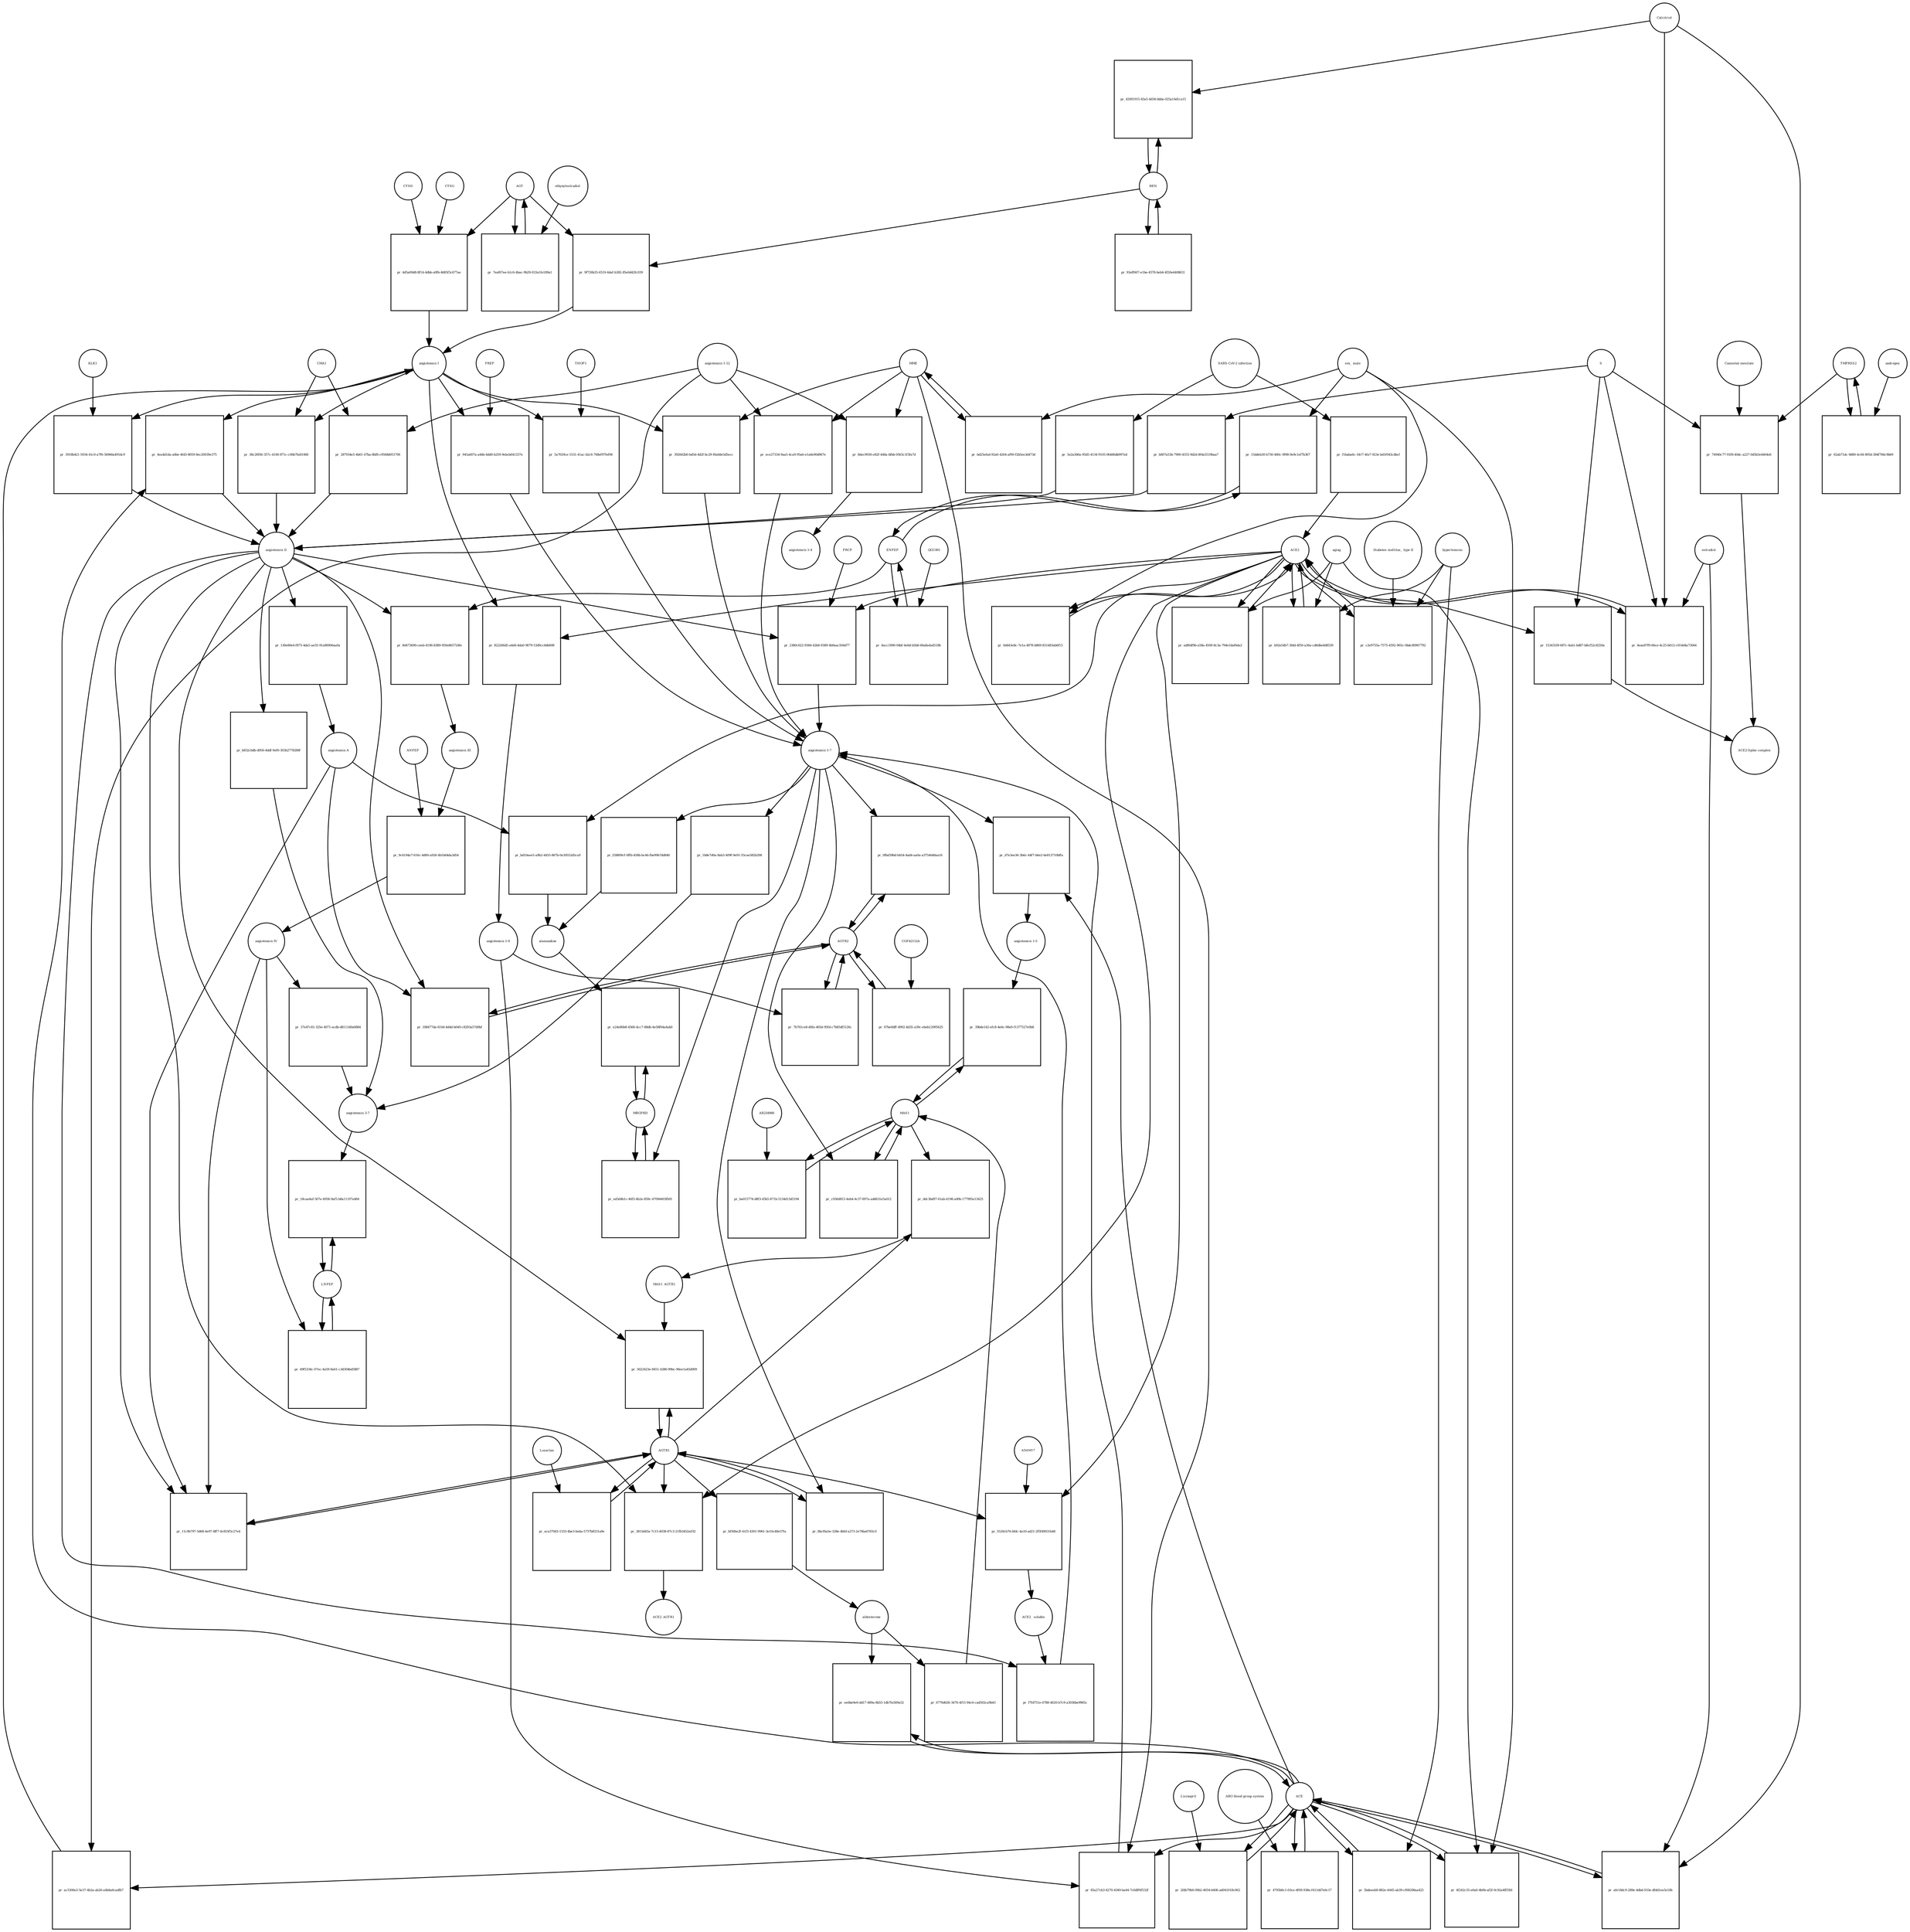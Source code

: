 strict digraph  {
"angiotensin I" [annotation="urn_miriam_obo.chebi_CHEBI%3A2718", bipartite=0, cls="simple chemical", fontsize=4, label="angiotensin I", shape=circle];
"pr_4ea4d1da-a6be-4fd3-8059-8ec20039e375" [annotation="", bipartite=1, cls=process, fontsize=4, label="pr_4ea4d1da-a6be-4fd3-8059-8ec20039e375", shape=square];
"angiotensin II" [annotation="urn_miriam_obo.chebi_CHEBI%3A48432", bipartite=0, cls="simple chemical", fontsize=4, label="angiotensin II", shape=circle];
ACE [annotation="urn_miriam_hgnc_HGNC%3A2707", bipartite=0, cls=macromolecule, fontsize=4, label=ACE, shape=circle];
"pr_822266d5-a4d4-4da0-9079-53d9cc6db608" [annotation="", bipartite=1, cls=process, fontsize=4, label="pr_822266d5-a4d4-4da0-9079-53d9cc6db608", shape=square];
"angiotensin 1-9" [annotation="urn_miriam_obo.chebi_CHEBI%3A80128", bipartite=0, cls="simple chemical", fontsize=4, label="angiotensin 1-9", shape=circle];
ACE2 [annotation="urn_miriam_hgnc_HGNC%3A13557", bipartite=0, cls=macromolecule, fontsize=4, label=ACE2, shape=circle];
"pr_85a27cb3-4270-4349-ba44-7c6dff6f532f" [annotation="", bipartite=1, cls=process, fontsize=4, label="pr_85a27cb3-4270-4349-ba44-7c6dff6f532f", shape=square];
"angiotensin 1-7" [annotation="urn_miriam_obo.chebi_CHEBI%3A55438", bipartite=0, cls="simple chemical", fontsize=4, label="angiotensin 1-7", shape=circle];
MME [annotation="", bipartite=0, cls=macromolecule, fontsize=4, label=MME, shape=circle];
"pr_2380c622-9366-42b8-9389-4b9aac504d77" [annotation="", bipartite=1, cls=process, fontsize=4, label="pr_2380c622-9366-42b8-9389-4b9aac504d77", shape=square];
PRCP [annotation="urn_miriam_hgnc_HGNC%3A9344", bipartite=0, cls=macromolecule, fontsize=4, label=PRCP, shape=circle];
"pr_d7e3ee36-3b6c-44f7-b6e2-6e813710bffa" [annotation="", bipartite=1, cls=process, fontsize=4, label="pr_d7e3ee36-3b6c-44f7-b6e2-6e813710bffa", shape=square];
"angiotensin 1-5" [annotation="urn_miriam_obo.chebi_CHEBI%3A80129", bipartite=0, cls="simple chemical", fontsize=4, label="angiotensin 1-5", shape=circle];
REN [annotation="urn_miriam_hgnc_HGNC%3A9958", bipartite=0, cls=macromolecule, fontsize=4, label=REN, shape=circle];
"pr_42091915-83a5-4d34-bbbe-025a14d1ca15" [annotation="", bipartite=1, cls="omitted process", fontsize=4, label="pr_42091915-83a5-4d34-bbbe-025a14d1ca15", shape=square];
Calcitriol [annotation="urn_miriam_obo.chebi_CHEBI%3A17823", bipartite=0, cls="simple chemical", fontsize=4, label=Calcitriol, shape=circle];
AGT [annotation="urn_miriam_hgnc_HGNC%3A333", bipartite=0, cls=macromolecule, fontsize=4, label=AGT, shape=circle];
"pr_9f726b35-6519-44af-b382-85e0d42fc039" [annotation="", bipartite=1, cls=process, fontsize=4, label="pr_9f726b35-6519-44af-b382-85e0d42fc039", shape=square];
"pr_392662b0-bd5d-4d2f-bc29-f6a0de5d5ecc" [annotation="", bipartite=1, cls=process, fontsize=4, label="pr_392662b0-bd5d-4d2f-bc29-f6a0de5d5ecc", shape=square];
MAS1 [annotation="urn_miriam_hgnc_HGNC%3A6899", bipartite=0, cls=macromolecule, fontsize=4, label=MAS1, shape=circle];
"pr_39bde142-efc8-4e6c-98e0-f1377527e0b8" [annotation="", bipartite=1, cls=process, fontsize=4, label="pr_39bde142-efc8-4e6c-98e0-f1377527e0b8", shape=square];
"pr_f28809cf-0ffb-458b-bc46-fbe99b7dd840" [annotation="", bipartite=1, cls=process, fontsize=4, label="pr_f28809cf-0ffb-458b-bc46-fbe99b7dd840", shape=square];
alamandine [annotation="urn_miriam_pubchem.compound_44192273", bipartite=0, cls="simple chemical", fontsize=4, label=alamandine, shape=circle];
"pr_130e80e4-f873-4da5-ae55-91a86906aa0a" [annotation="", bipartite=1, cls=process, fontsize=4, label="pr_130e80e4-f873-4da5-ae55-91a86906aa0a", shape=square];
"angiotensin A" [annotation="urn_miriam_kegg.compound_C20970|urn_miriam_pubchem.compound_91691124", bipartite=0, cls="simple chemical", fontsize=4, label="angiotensin A", shape=circle];
"pr_bd10aee5-a9b2-4455-867b-0e30552d5ca9" [annotation="", bipartite=1, cls=process, fontsize=4, label="pr_bd10aee5-a9b2-4455-867b-0e30552d5ca9", shape=square];
"pr_8d473690-ceeb-4196-8389-950e865724fe" [annotation="", bipartite=1, cls=process, fontsize=4, label="pr_8d473690-ceeb-4196-8389-950e865724fe", shape=square];
"angiotensin III" [annotation="urn_miriam_obo.chebi_CHEBI%3A89666", bipartite=0, cls="simple chemical", fontsize=4, label="angiotensin III", shape=circle];
ENPEP [annotation="urn_miriam_hgnc_HGNC%3A3355", bipartite=0, cls=macromolecule, fontsize=4, label=ENPEP, shape=circle];
"pr_9c4194a7-616c-4d00-a926-4b1b64da3d54" [annotation="", bipartite=1, cls=process, fontsize=4, label="pr_9c4194a7-616c-4d00-a926-4b1b64da3d54", shape=square];
"angiotensin IV" [annotation="urn_miriam_obo.chebi_CHEBI%3A80127", bipartite=0, cls="simple chemical", fontsize=4, label="angiotensin IV", shape=circle];
"ANPEP " [annotation="urn_miriam_hgnc_HGNC%3A500", bipartite=0, cls=macromolecule, fontsize=4, label="ANPEP ", shape=circle];
AGTR2 [annotation="urn_miriam_hgnc_HGNC%3A338", bipartite=0, cls=macromolecule, fontsize=4, label=AGTR2, shape=circle];
"pr_67be0dff-4992-4d35-a39c-ebeb12095625" [annotation="", bipartite=1, cls=process, fontsize=4, label="pr_67be0dff-4992-4d35-a39c-ebeb12095625", shape=square];
CGP42112A [annotation="urn_miriam_obo.chebi_CHEBI%3A147302", bipartite=0, cls="simple chemical", fontsize=4, label=CGP42112A, shape=circle];
"pr_93eff607-e1be-4578-beb4-4f20e4408631" [annotation="", bipartite=1, cls=process, fontsize=4, label="pr_93eff607-e1be-4578-beb4-4f20e4408631", shape=square];
"pr_5520cb76-bfdc-4a10-ad21-2f5f49031b48" [annotation="", bipartite=1, cls=process, fontsize=4, label="pr_5520cb76-bfdc-4a10-ad21-2f5f49031b48", shape=square];
"ACE2_ soluble" [annotation="urn_miriam_hgnc.symbol_ACE2", bipartite=0, cls=macromolecule, fontsize=4, label="ACE2_ soluble", shape=circle];
ADAM17 [annotation="urn_miriam_hgnc_HGNC%3A195", bipartite=0, cls=macromolecule, fontsize=4, label=ADAM17, shape=circle];
AGTR1 [annotation="urn_miriam_hgnc_HGNC%3A336", bipartite=0, cls=macromolecule, fontsize=4, label=AGTR1, shape=circle];
"pr_188477da-610d-4d4d-b049-c8293a57d0bf" [annotation="", bipartite=1, cls=process, fontsize=4, label="pr_188477da-610d-4d4d-b049-c8293a57d0bf", shape=square];
MRGPRD [annotation="urn_miriam_hgnc_HGNC%3A29626", bipartite=0, cls=macromolecule, fontsize=4, label=MRGPRD, shape=circle];
"pr_e24e86b8-4566-4cc7-88db-4e58f64a4ab0" [annotation="", bipartite=1, cls=process, fontsize=4, label="pr_e24e86b8-4566-4cc7-88db-4e58f64a4ab0", shape=square];
"pr_f7fd751e-6788-4620-b7c9-a3036be9965c" [annotation="", bipartite=1, cls=process, fontsize=4, label="pr_f7fd751e-6788-4620-b7c9-a3036be9965c", shape=square];
"pr_0d443e8c-7e1a-4878-b869-831483eb6f15" [annotation="", bipartite=1, cls=process, fontsize=4, label="pr_0d443e8c-7e1a-4878-b869-831483eb6f15", shape=square];
"sex_ male" [annotation=urn_miriam_mesh_D008297, bipartite=0, cls=phenotype, fontsize=4, label="sex_ male", shape=circle];
"pr_b807a53b-7900-4555-9d2d-8f4a5519baa7" [annotation="", bipartite=1, cls=process, fontsize=4, label="pr_b807a53b-7900-4555-9d2d-8f4a5519baa7", shape=square];
S [annotation="urn_miriam_uniprot_P0DTC2|urn_miriam_uniprot_P59594", bipartite=0, cls=macromolecule, fontsize=4, label=S, shape=circle];
"pr_11c9b797-5d68-4e97-8ff7-0c855f5c27e4" [annotation="", bipartite=1, cls=process, fontsize=4, label="pr_11c9b797-5d68-4e97-8ff7-0c855f5c27e4", shape=square];
"pr_3815d45a-7c15-4038-87c3-21fb3452a032" [annotation="", bipartite=1, cls=process, fontsize=4, label="pr_3815d45a-7c15-4038-87c3-21fb3452a032", shape=square];
ACE2_AGTR1 [annotation=urn_miriam_pubmed_25225202, bipartite=0, cls=complex, fontsize=4, label=ACE2_AGTR1, shape=circle];
"pr_153431f8-687c-4ab1-bd87-b8cf52c8250a" [annotation="", bipartite=1, cls=process, fontsize=4, label="pr_153431f8-687c-4ab1-bd87-b8cf52c8250a", shape=square];
"ACE2-Spike complex" [annotation=urn_miriam_pubmed_32275855, bipartite=0, cls=complex, fontsize=4, label="ACE2-Spike complex", shape=circle];
"pr_5e2a366a-95d5-4134-9105-06486db997a4" [annotation="", bipartite=1, cls=process, fontsize=4, label="pr_5e2a366a-95d5-4134-9105-06486db997a4", shape=square];
"SARS-CoV-2 infection" [annotation="urn_miriam_taxonomy_2697049|urn_miriam_mesh_C000657245", bipartite=0, cls=phenotype, fontsize=4, label="SARS-CoV-2 infection", shape=circle];
"angiotensin 1-12" [annotation=urn_miriam_pubmed_27465904, bipartite=0, cls="simple chemical", fontsize=4, label="angiotensin 1-12", shape=circle];
"pr_287934e5-4b61-47ba-8bf8-c9568d051706" [annotation="", bipartite=1, cls=process, fontsize=4, label="pr_287934e5-4b61-47ba-8bf8-c9568d051706", shape=square];
CMA1 [annotation="urn_miriam_hgnc_HGNC%3A2097", bipartite=0, cls=macromolecule, fontsize=4, label=CMA1, shape=circle];
TMPRSS2 [annotation="urn_miriam_hgnc_HGNC%3A11876", bipartite=0, cls=macromolecule, fontsize=4, label=TMPRSS2, shape=circle];
"pr_62ab71dc-9d80-4c64-895d-384f784c9b69" [annotation="", bipartite=1, cls="omitted process", fontsize=4, label="pr_62ab71dc-9d80-4c64-895d-384f784c9b69", shape=square];
androgen [annotation="urn_miriam_obo.chebi_CHEBI%3A50113", bipartite=0, cls="simple chemical", fontsize=4, label=androgen, shape=circle];
"pr_8dec9930-e82f-448a-bfbb-0563c1f3fa7d" [annotation="", bipartite=1, cls=process, fontsize=4, label="pr_8dec9930-e82f-448a-bfbb-0563c1f3fa7d", shape=square];
"angiotensin 1-4" [annotation=urn_miriam_pubmed_22490446, bipartite=0, cls="simple chemical", fontsize=4, label="angiotensin 1-4", shape=circle];
"pr_ddc3bd97-61ab-4198-a00b-177995e13425" [annotation="", bipartite=1, cls=process, fontsize=4, label="pr_ddc3bd97-61ab-4198-a00b-177995e13425", shape=square];
MAS1_AGTR1 [annotation=urn_miriam_pubmed_15809376, bipartite=0, cls=complex, fontsize=4, label=MAS1_AGTR1, shape=circle];
"pr_5622423e-8451-4286-99bc-96ee1a45d009" [annotation="", bipartite=1, cls=process, fontsize=4, label="pr_5622423e-8451-4286-99bc-96ee1a45d009", shape=square];
"pr_2fdb79b0-09b2-4054-b406-ad041018c062" [annotation="", bipartite=1, cls=process, fontsize=4, label="pr_2fdb79b0-09b2-4054-b406-ad041018c062", shape=square];
Lisinopril [annotation="urn_miriam_obo.chebi_CHEBI%3A43755", bipartite=0, cls="simple chemical", fontsize=4, label=Lisinopril, shape=circle];
"pr_ac5306e3-5e37-4b2a-ab26-a4b4a6cadfb7" [annotation="", bipartite=1, cls=process, fontsize=4, label="pr_ac5306e3-5e37-4b2a-ab26-a4b4a6cadfb7", shape=square];
LNPEP [annotation="urn_miriam_hgnc_HGNC%3A6656", bipartite=0, cls=macromolecule, fontsize=4, label=LNPEP, shape=circle];
"pr_49f5334c-07ec-4a59-8a61-c3d304bd5887" [annotation="", bipartite=1, cls=process, fontsize=4, label="pr_49f5334c-07ec-4a59-8a61-c3d304bd5887", shape=square];
"pr_ece27334-9aa5-4ca9-95a6-e1a6e90d967e" [annotation="", bipartite=1, cls=process, fontsize=4, label="pr_ece27334-9aa5-4ca9-95a6-e1a6e90d967e", shape=square];
"pr_ba015774-d8f3-45b5-871b-5134d13d5194" [annotation="", bipartite=1, cls=process, fontsize=4, label="pr_ba015774-d8f3-45b5-871b-5134d13d5194", shape=square];
AR234960 [annotation="urn_miriam_pubchem.compound_146025955", bipartite=0, cls="simple chemical", fontsize=4, label=AR234960, shape=circle];
"pr_4acc1890-04bf-4e6d-b5b8-66a8a4a4518b" [annotation="", bipartite=1, cls=process, fontsize=4, label="pr_4acc1890-04bf-4e6d-b5b8-66a8a4a4518b", shape=square];
QGC001 [annotation=urn_miriam_pubmed_24337978, bipartite=0, cls="simple chemical", fontsize=4, label=QGC001, shape=circle];
"pr_4d5a09d8-8f14-4dbb-a9fb-4685f3c677ae" [annotation="", bipartite=1, cls=process, fontsize=4, label="pr_4d5a09d8-8f14-4dbb-a9fb-4685f3c677ae", shape=square];
CTSD [annotation="urn_miriam_hgnc_HGNC%3A2529", bipartite=0, cls=macromolecule, fontsize=4, label=CTSD, shape=circle];
CTSG [annotation="urn_miriam_hgnc_HGNC%3A2532", bipartite=0, cls=macromolecule, fontsize=4, label=CTSG, shape=circle];
"pr_38c2f856-357c-4100-871c-c06b7fa81068" [annotation="", bipartite=1, cls=process, fontsize=4, label="pr_38c2f856-357c-4100-871c-c06b7fa81068", shape=square];
"pr_3918b421-5934-41c0-a7f6-56966a491dc9" [annotation="", bipartite=1, cls=process, fontsize=4, label="pr_3918b421-5934-41c0-a7f6-56966a491dc9", shape=square];
KLK1 [annotation="urn_miriam_hgnc_HGNC%3A6357", bipartite=0, cls=macromolecule, fontsize=4, label=KLK1, shape=circle];
"pr_5a7029ce-1531-41ac-b2c6-768ef97fef06" [annotation="", bipartite=1, cls=process, fontsize=4, label="pr_5a7029ce-1531-41ac-b2c6-768ef97fef06", shape=square];
THOP1 [annotation="urn_miriam_hgnc_HGNC%3A11793", bipartite=0, cls=macromolecule, fontsize=4, label=THOP1, shape=circle];
"pr_945a607a-a44b-4dd0-b259-9ebcb641337e" [annotation="", bipartite=1, cls=process, fontsize=4, label="pr_945a607a-a44b-4dd0-b259-9ebcb641337e", shape=square];
PREP [annotation="urn_miriam_hgnc_HGNC%3A9358", bipartite=0, cls=macromolecule, fontsize=4, label=PREP, shape=circle];
"pr_aca370d3-1333-4be3-beba-5737b8331a9e" [annotation="", bipartite=1, cls=process, fontsize=4, label="pr_aca370d3-1333-4be3-beba-5737b8331a9e", shape=square];
Losartan [annotation="urn_miriam_obo.chebi_CHEBI%3A6541", bipartite=0, cls="simple chemical", fontsize=4, label=Losartan, shape=circle];
"pr_8bcf6a5e-328e-4bfd-a273-2e76ba6765c0" [annotation="", bipartite=1, cls=process, fontsize=4, label="pr_8bcf6a5e-328e-4bfd-a273-2e76ba6765c0", shape=square];
"pr_0fbd39bd-b454-4ad4-aa0a-a3754648aa16" [annotation="", bipartite=1, cls=process, fontsize=4, label="pr_0fbd39bd-b454-4ad4-aa0a-a3754648aa16", shape=square];
"pr_7b761ce8-d0fa-465d-95fd-c7b85df5126c" [annotation="", bipartite=1, cls=process, fontsize=4, label="pr_7b761ce8-d0fa-465d-95fd-c7b85df5126c", shape=square];
"pr_c936d815-4eb4-4c37-897a-add631e5a012" [annotation="", bipartite=1, cls=process, fontsize=4, label="pr_c936d815-4eb4-4c37-897a-add631e5a012", shape=square];
"pr_ed3d4b1c-46f3-4b2e-859c-47094403fb91" [annotation="", bipartite=1, cls=process, fontsize=4, label="pr_ed3d4b1c-46f3-4b2e-859c-47094403fb91", shape=square];
"pr_1b8e7d0a-8ab3-409f-9e91-55cae582b298" [annotation="", bipartite=1, cls=process, fontsize=4, label="pr_1b8e7d0a-8ab3-409f-9e91-55cae582b298", shape=square];
"angiotensin 3-7" [annotation=urn_miriam_pubmed_30934934, bipartite=0, cls="simple chemical", fontsize=4, label="angiotensin 3-7", shape=circle];
"pr_b832cbdb-d956-4ddf-9ef0-303b2778288f" [annotation="", bipartite=1, cls=process, fontsize=4, label="pr_b832cbdb-d956-4ddf-9ef0-303b2778288f", shape=square];
"pr_37e47c81-325e-4071-acdb-d8111d0a0884" [annotation="", bipartite=1, cls=process, fontsize=4, label="pr_37e47c81-325e-4071-acdb-d8111d0a0884", shape=square];
"pr_74940c77-91f8-40dc-a227-0d5b5e4404e6" [annotation="", bipartite=1, cls="omitted process", fontsize=4, label="pr_74940c77-91f8-40dc-a227-0d5b5e4404e6", shape=square];
"Camostat mesilate" [annotation="urn_miriam_obo.chebi_CHEBI%3A135632", bipartite=0, cls="simple chemical", fontsize=4, label="Camostat mesilate", shape=circle];
"pr_18caa4af-507e-4958-9af5-b8a11197a484" [annotation="", bipartite=1, cls=process, fontsize=4, label="pr_18caa4af-507e-4958-9af5-b8a11197a484", shape=square];
"pr_4eae87f9-66ce-4c25-b612-c014d4a73044" [annotation="", bipartite=1, cls="omitted process", fontsize=4, label="pr_4eae87f9-66ce-4c25-b612-c014d4a73044", shape=square];
estradiol [annotation="urn_miriam_obo.chebi_CHEBI%3A16469", bipartite=0, cls="simple chemical", fontsize=4, label=estradiol, shape=circle];
"pr_7eaf67ee-b1c6-4bac-9b29-033a1fe189a1" [annotation="", bipartite=1, cls="omitted process", fontsize=4, label="pr_7eaf67ee-b1c6-4bac-9b29-033a1fe189a1", shape=square];
ethynylestradiol [annotation="urn_miriam_obo.chebi_CHEBI%3A4903", bipartite=0, cls="simple chemical", fontsize=4, label=ethynylestradiol, shape=circle];
"pr_f1baba6c-3417-4fa7-923e-bd1f043cdbcf" [annotation="", bipartite=1, cls=process, fontsize=4, label="pr_f1baba6c-3417-4fa7-923e-bd1f043cdbcf", shape=square];
"pr_4f242c35-e6a0-4b0b-af2f-0c92a4fff3fd" [annotation="", bipartite=1, cls=process, fontsize=4, label="pr_4f242c35-e6a0-4b0b-af2f-0c92a4fff3fd", shape=square];
aging [annotation="urn_miriam_obo.go_GO%3A0007568", bipartite=0, cls=phenotype, fontsize=4, label=aging, shape=circle];
"pr_4795b0c1-03ce-4f09-938e-f411dd7e6c17" [annotation="", bipartite=1, cls=process, fontsize=4, label="pr_4795b0c1-03ce-4f09-938e-f411dd7e6c17", shape=square];
"ABO blood group system" [annotation=urn_miriam_mesh_D000017, bipartite=0, cls=phenotype, fontsize=4, label="ABO blood group system", shape=circle];
"pr_adf6df9b-a58a-4500-8c3a-794e1daf6da2" [annotation="", bipartite=1, cls="omitted process", fontsize=4, label="pr_adf6df9b-a58a-4500-8c3a-794e1daf6da2", shape=square];
"pr_b92e54b7-3fdd-4f50-a36a-cd6dbe4d8539" [annotation="", bipartite=1, cls=process, fontsize=4, label="pr_b92e54b7-3fdd-4f50-a36a-cd6dbe4d8539", shape=square];
hypertension [annotation=urn_miriam_mesh_D006973, bipartite=0, cls=phenotype, fontsize=4, label=hypertension, shape=circle];
"pr_15ddeb30-b730-480c-9f98-9e9c1ef7b367" [annotation="", bipartite=1, cls=process, fontsize=4, label="pr_15ddeb30-b730-480c-9f98-9e9c1ef7b367", shape=square];
"pr_bd25efad-92a0-4264-af90-f2b5ee3d473d" [annotation="", bipartite=1, cls=process, fontsize=4, label="pr_bd25efad-92a0-4264-af90-f2b5ee3d473d", shape=square];
"pr_ee6be9e0-dd17-489a-8b55-1db7fa569a52" [annotation="", bipartite=1, cls=process, fontsize=4, label="pr_ee6be9e0-dd17-489a-8b55-1db7fa569a52", shape=square];
aldosterone [annotation="urn_miriam_obo.chebi_CHEBI%3A27584", bipartite=0, cls="simple chemical", fontsize=4, label=aldosterone, shape=circle];
"pr_6770d626-3476-4f15-94c6-cad502ca9b43" [annotation="", bipartite=1, cls=process, fontsize=4, label="pr_6770d626-3476-4f15-94c6-cad502ca9b43", shape=square];
"pr_afe18dc9-289e-4dbd-933e-dfdd1ee5e18b" [annotation="", bipartite=1, cls="omitted process", fontsize=4, label="pr_afe18dc9-289e-4dbd-933e-dfdd1ee5e18b", shape=square];
"pr_bf50be2f-41f3-4301-9961-3e10c48e57fa" [annotation="", bipartite=1, cls=process, fontsize=4, label="pr_bf50be2f-41f3-4301-9961-3e10c48e57fa", shape=square];
"pr_c2e9755a-7575-4592-965c-0bdc80967792" [annotation="", bipartite=1, cls="omitted process", fontsize=4, label="pr_c2e9755a-7575-4592-965c-0bdc80967792", shape=square];
" Diabetes mellitus_ type II" [annotation=urn_miriam_mesh_D003924, bipartite=0, cls=phenotype, fontsize=4, label=" Diabetes mellitus_ type II", shape=circle];
"pr_5bdeeeb9-882e-4445-ab39-cf68208aa425" [annotation="", bipartite=1, cls=process, fontsize=4, label="pr_5bdeeeb9-882e-4445-ab39-cf68208aa425", shape=square];
"angiotensin I" -> "pr_4ea4d1da-a6be-4fd3-8059-8ec20039e375"  [annotation="", interaction_type=consumption];
"angiotensin I" -> "pr_822266d5-a4d4-4da0-9079-53d9cc6db608"  [annotation="", interaction_type=consumption];
"angiotensin I" -> "pr_392662b0-bd5d-4d2f-bc29-f6a0de5d5ecc"  [annotation="", interaction_type=consumption];
"angiotensin I" -> "pr_38c2f856-357c-4100-871c-c06b7fa81068"  [annotation="", interaction_type=consumption];
"angiotensin I" -> "pr_3918b421-5934-41c0-a7f6-56966a491dc9"  [annotation="", interaction_type=consumption];
"angiotensin I" -> "pr_5a7029ce-1531-41ac-b2c6-768ef97fef06"  [annotation="", interaction_type=consumption];
"angiotensin I" -> "pr_945a607a-a44b-4dd0-b259-9ebcb641337e"  [annotation="", interaction_type=consumption];
"pr_4ea4d1da-a6be-4fd3-8059-8ec20039e375" -> "angiotensin II"  [annotation="", interaction_type=production];
"angiotensin II" -> "pr_2380c622-9366-42b8-9389-4b9aac504d77"  [annotation="", interaction_type=consumption];
"angiotensin II" -> "pr_130e80e4-f873-4da5-ae55-91a86906aa0a"  [annotation="", interaction_type=consumption];
"angiotensin II" -> "pr_8d473690-ceeb-4196-8389-950e865724fe"  [annotation="", interaction_type=consumption];
"angiotensin II" -> "pr_188477da-610d-4d4d-b049-c8293a57d0bf"  [annotation="urn_miriam_pubmed_17630322|urn_miriam_taxonomy_9606|urn_miriam_pubmed_17138938", interaction_type=stimulation];
"angiotensin II" -> "pr_f7fd751e-6788-4620-b7c9-a3036be9965c"  [annotation="", interaction_type=consumption];
"angiotensin II" -> "pr_11c9b797-5d68-4e97-8ff7-0c855f5c27e4"  [annotation="urn_miriam_pubmed_26497614|urn_miriam_taxonomy_10116|urn_miriam_pubmed_17630322|urn_miriam_pubmed_32333398|urn_miriam_pubmed_17138938|urn_miriam_taxonomy_9606", interaction_type=stimulation];
"angiotensin II" -> "pr_3815d45a-7c15-4038-87c3-21fb3452a032"  [annotation="urn_miriam_pubmed_25225202|urn_miriam_taxonomy_9606", interaction_type=inhibition];
"angiotensin II" -> "pr_5622423e-8451-4286-99bc-96ee1a45d009"  [annotation="urn_miriam_pubmed_15809376|urn_miriam_taxonomy_9606", interaction_type=stimulation];
"angiotensin II" -> "pr_b832cbdb-d956-4ddf-9ef0-303b2778288f"  [annotation="", interaction_type=consumption];
ACE -> "pr_4ea4d1da-a6be-4fd3-8059-8ec20039e375"  [annotation="urn_miriam_taxonomy_9606|urn_miriam_pubmed_10969042", interaction_type=catalysis];
ACE -> "pr_85a27cb3-4270-4349-ba44-7c6dff6f532f"  [annotation="urn_miriam_pubmed_15283675|urn_miriam_taxonomy_9606", interaction_type=catalysis];
ACE -> "pr_d7e3ee36-3b6c-44f7-b6e2-6e813710bffa"  [annotation="urn_miriam_pubmed_10969042|urn_miriam_taxonomy_9606", interaction_type=catalysis];
ACE -> "pr_2fdb79b0-09b2-4054-b406-ad041018c062"  [annotation="", interaction_type=consumption];
ACE -> "pr_ac5306e3-5e37-4b2a-ab26-a4b4a6cadfb7"  [annotation="urn_miriam_pubmed_22490446|urn_miriam_taxonomy_10116", interaction_type=catalysis];
ACE -> "pr_4f242c35-e6a0-4b0b-af2f-0c92a4fff3fd"  [annotation="", interaction_type=consumption];
ACE -> "pr_4795b0c1-03ce-4f09-938e-f411dd7e6c17"  [annotation="", interaction_type=consumption];
ACE -> "pr_ee6be9e0-dd17-489a-8b55-1db7fa569a52"  [annotation="", interaction_type=consumption];
ACE -> "pr_afe18dc9-289e-4dbd-933e-dfdd1ee5e18b"  [annotation="", interaction_type=consumption];
ACE -> "pr_5bdeeeb9-882e-4445-ab39-cf68208aa425"  [annotation="", interaction_type=consumption];
"pr_822266d5-a4d4-4da0-9079-53d9cc6db608" -> "angiotensin 1-9"  [annotation="", interaction_type=production];
"angiotensin 1-9" -> "pr_85a27cb3-4270-4349-ba44-7c6dff6f532f"  [annotation="", interaction_type=consumption];
"angiotensin 1-9" -> "pr_7b761ce8-d0fa-465d-95fd-c7b85df5126c"  [annotation="urn_miriam_pubmed_30048754|urn_miriam_taxonomy_10116", interaction_type=stimulation];
ACE2 -> "pr_822266d5-a4d4-4da0-9079-53d9cc6db608"  [annotation="urn_miriam_pubmed_10969042|urn_miriam_taxonomy_9606", interaction_type=catalysis];
ACE2 -> "pr_2380c622-9366-42b8-9389-4b9aac504d77"  [annotation="urn_miriam_taxonomy_10090|urn_miriam_pubmed_23392115", interaction_type=catalysis];
ACE2 -> "pr_bd10aee5-a9b2-4455-867b-0e30552d5ca9"  [annotation="urn_miriam_pubmed_23446738|urn_miriam_taxonomy_9606", interaction_type=catalysis];
ACE2 -> "pr_5520cb76-bfdc-4a10-ad21-2f5f49031b48"  [annotation="", interaction_type=consumption];
ACE2 -> "pr_0d443e8c-7e1a-4878-b869-831483eb6f15"  [annotation="", interaction_type=consumption];
ACE2 -> "pr_3815d45a-7c15-4038-87c3-21fb3452a032"  [annotation="", interaction_type=consumption];
ACE2 -> "pr_153431f8-687c-4ab1-bd87-b8cf52c8250a"  [annotation="", interaction_type=consumption];
ACE2 -> "pr_4eae87f9-66ce-4c25-b612-c014d4a73044"  [annotation="", interaction_type=consumption];
ACE2 -> "pr_adf6df9b-a58a-4500-8c3a-794e1daf6da2"  [annotation="", interaction_type=consumption];
ACE2 -> "pr_b92e54b7-3fdd-4f50-a36a-cd6dbe4d8539"  [annotation="", interaction_type=consumption];
ACE2 -> "pr_c2e9755a-7575-4592-965c-0bdc80967792"  [annotation="", interaction_type=consumption];
"pr_85a27cb3-4270-4349-ba44-7c6dff6f532f" -> "angiotensin 1-7"  [annotation="", interaction_type=production];
"angiotensin 1-7" -> "pr_d7e3ee36-3b6c-44f7-b6e2-6e813710bffa"  [annotation="", interaction_type=consumption];
"angiotensin 1-7" -> "pr_f28809cf-0ffb-458b-bc46-fbe99b7dd840"  [annotation="", interaction_type=consumption];
"angiotensin 1-7" -> "pr_8bcf6a5e-328e-4bfd-a273-2e76ba6765c0"  [annotation="urn_miriam_pubmed_29928987|urn_miriam_taxonomy_9606", interaction_type=inhibition];
"angiotensin 1-7" -> "pr_0fbd39bd-b454-4ad4-aa0a-a3754648aa16"  [annotation="urn_miriam_pubmed_15767466|urn_miriam_taxonomy_10116", interaction_type=stimulation];
"angiotensin 1-7" -> "pr_c936d815-4eb4-4c37-897a-add631e5a012"  [annotation="urn_miriam_pubmed_27217404|urn_miriam_taxonomy_9606", interaction_type=stimulation];
"angiotensin 1-7" -> "pr_ed3d4b1c-46f3-4b2e-859c-47094403fb91"  [annotation="urn_miriam_pubmed_27217404|urn_miriam_taxonomy_9606", interaction_type=stimulation];
"angiotensin 1-7" -> "pr_1b8e7d0a-8ab3-409f-9e91-55cae582b298"  [annotation="", interaction_type=consumption];
MME -> "pr_85a27cb3-4270-4349-ba44-7c6dff6f532f"  [annotation="urn_miriam_pubmed_15283675|urn_miriam_taxonomy_9606", interaction_type=catalysis];
MME -> "pr_392662b0-bd5d-4d2f-bc29-f6a0de5d5ecc"  [annotation="urn_miriam_taxonomy_9606|urn_miriam_pubmed_15283675", interaction_type=catalysis];
MME -> "pr_8dec9930-e82f-448a-bfbb-0563c1f3fa7d"  [annotation="urn_miriam_pubmed_22490446|urn_miriam_taxonomy_10116", interaction_type=catalysis];
MME -> "pr_ece27334-9aa5-4ca9-95a6-e1a6e90d967e"  [annotation="urn_miriam_pubmed_22490446|urn_miriam_taxonomy_10116", interaction_type=catalysis];
MME -> "pr_bd25efad-92a0-4264-af90-f2b5ee3d473d"  [annotation="", interaction_type=consumption];
"pr_2380c622-9366-42b8-9389-4b9aac504d77" -> "angiotensin 1-7"  [annotation="", interaction_type=production];
PRCP -> "pr_2380c622-9366-42b8-9389-4b9aac504d77"  [annotation="urn_miriam_taxonomy_10090|urn_miriam_pubmed_23392115", interaction_type=catalysis];
"pr_d7e3ee36-3b6c-44f7-b6e2-6e813710bffa" -> "angiotensin 1-5"  [annotation="", interaction_type=production];
"angiotensin 1-5" -> "pr_39bde142-efc8-4e6c-98e0-f1377527e0b8"  [annotation="urn_miriam_pubmed_27660028|urn_miriam_taxonomy_10116", interaction_type=stimulation];
REN -> "pr_42091915-83a5-4d34-bbbe-025a14d1ca15"  [annotation="", interaction_type=consumption];
REN -> "pr_9f726b35-6519-44af-b382-85e0d42fc039"  [annotation="urn_miriam_pubmed_10585461|urn_miriam_taxonomy_9606", interaction_type=catalysis];
REN -> "pr_93eff607-e1be-4578-beb4-4f20e4408631"  [annotation="", interaction_type=consumption];
"pr_42091915-83a5-4d34-bbbe-025a14d1ca15" -> REN  [annotation="", interaction_type=production];
Calcitriol -> "pr_42091915-83a5-4d34-bbbe-025a14d1ca15"  [annotation="urn_miriam_pubmed_12122115|urn_miriam_taxonomy_10090", interaction_type=inhibition];
Calcitriol -> "pr_4eae87f9-66ce-4c25-b612-c014d4a73044"  [annotation="urn_miriam_pubmed_32432918|urn_miriam_taxonomy_9606|urn_miriam_pubmed_19864379|urn_miriam_uniprot_P59594|urn_miriam_pubmed_26562171|urn_miriam_pubmed_28944831|urn_miriam_taxonomy_10116", interaction_type=stimulation];
Calcitriol -> "pr_afe18dc9-289e-4dbd-933e-dfdd1ee5e18b"  [annotation="urn_miriam_pubmed_26562171|urn_miriam_taxonomy_9606|urn_miriam_pubmed_28944831|urn_miriam_taxonomy_10116", interaction_type=inhibition];
AGT -> "pr_9f726b35-6519-44af-b382-85e0d42fc039"  [annotation="", interaction_type=consumption];
AGT -> "pr_4d5a09d8-8f14-4dbb-a9fb-4685f3c677ae"  [annotation="", interaction_type=consumption];
AGT -> "pr_7eaf67ee-b1c6-4bac-9b29-033a1fe189a1"  [annotation="", interaction_type=consumption];
"pr_9f726b35-6519-44af-b382-85e0d42fc039" -> "angiotensin I"  [annotation="", interaction_type=production];
"pr_392662b0-bd5d-4d2f-bc29-f6a0de5d5ecc" -> "angiotensin 1-7"  [annotation="", interaction_type=production];
MAS1 -> "pr_39bde142-efc8-4e6c-98e0-f1377527e0b8"  [annotation="", interaction_type=consumption];
MAS1 -> "pr_ddc3bd97-61ab-4198-a00b-177995e13425"  [annotation="", interaction_type=consumption];
MAS1 -> "pr_ba015774-d8f3-45b5-871b-5134d13d5194"  [annotation="", interaction_type=consumption];
MAS1 -> "pr_c936d815-4eb4-4c37-897a-add631e5a012"  [annotation="", interaction_type=consumption];
"pr_39bde142-efc8-4e6c-98e0-f1377527e0b8" -> MAS1  [annotation="", interaction_type=production];
"pr_f28809cf-0ffb-458b-bc46-fbe99b7dd840" -> alamandine  [annotation="", interaction_type=production];
alamandine -> "pr_e24e86b8-4566-4cc7-88db-4e58f64a4ab0"  [annotation="urn_miriam_pubmed_23446738|urn_miriam_taxonomy_9606", interaction_type=stimulation];
"pr_130e80e4-f873-4da5-ae55-91a86906aa0a" -> "angiotensin A"  [annotation="", interaction_type=production];
"angiotensin A" -> "pr_bd10aee5-a9b2-4455-867b-0e30552d5ca9"  [annotation="", interaction_type=consumption];
"angiotensin A" -> "pr_188477da-610d-4d4d-b049-c8293a57d0bf"  [annotation="urn_miriam_pubmed_17630322|urn_miriam_taxonomy_9606|urn_miriam_pubmed_17138938", interaction_type=stimulation];
"angiotensin A" -> "pr_11c9b797-5d68-4e97-8ff7-0c855f5c27e4"  [annotation="urn_miriam_pubmed_26497614|urn_miriam_taxonomy_10116|urn_miriam_pubmed_17630322|urn_miriam_pubmed_32333398|urn_miriam_pubmed_17138938|urn_miriam_taxonomy_9606", interaction_type=stimulation];
"pr_bd10aee5-a9b2-4455-867b-0e30552d5ca9" -> alamandine  [annotation="", interaction_type=production];
"pr_8d473690-ceeb-4196-8389-950e865724fe" -> "angiotensin III"  [annotation="", interaction_type=production];
"angiotensin III" -> "pr_9c4194a7-616c-4d00-a926-4b1b64da3d54"  [annotation="", interaction_type=consumption];
ENPEP -> "pr_8d473690-ceeb-4196-8389-950e865724fe"  [annotation="urn_miriam_pubmed_8876246|urn_miriam_taxonomy_10090", interaction_type=catalysis];
ENPEP -> "pr_4acc1890-04bf-4e6d-b5b8-66a8a4a4518b"  [annotation="", interaction_type=consumption];
ENPEP -> "pr_15ddeb30-b730-480c-9f98-9e9c1ef7b367"  [annotation="", interaction_type=consumption];
"pr_9c4194a7-616c-4d00-a926-4b1b64da3d54" -> "angiotensin IV"  [annotation="", interaction_type=production];
"angiotensin IV" -> "pr_11c9b797-5d68-4e97-8ff7-0c855f5c27e4"  [annotation="urn_miriam_pubmed_26497614|urn_miriam_taxonomy_10116|urn_miriam_pubmed_17630322|urn_miriam_pubmed_32333398|urn_miriam_pubmed_17138938|urn_miriam_taxonomy_9606", interaction_type=stimulation];
"angiotensin IV" -> "pr_49f5334c-07ec-4a59-8a61-c3d304bd5887"  [annotation="urn_miriam_pubmed_11707427|urn_miriam_taxonomy_9606", interaction_type=stimulation];
"angiotensin IV" -> "pr_37e47c81-325e-4071-acdb-d8111d0a0884"  [annotation="", interaction_type=consumption];
"ANPEP " -> "pr_9c4194a7-616c-4d00-a926-4b1b64da3d54"  [annotation="urn_miriam_pubmed_8876246|urn_miriam_taxonomy_10090", interaction_type=catalysis];
AGTR2 -> "pr_67be0dff-4992-4d35-a39c-ebeb12095625"  [annotation="", interaction_type=consumption];
AGTR2 -> "pr_188477da-610d-4d4d-b049-c8293a57d0bf"  [annotation="", interaction_type=consumption];
AGTR2 -> "pr_0fbd39bd-b454-4ad4-aa0a-a3754648aa16"  [annotation="", interaction_type=consumption];
AGTR2 -> "pr_7b761ce8-d0fa-465d-95fd-c7b85df5126c"  [annotation="", interaction_type=consumption];
"pr_67be0dff-4992-4d35-a39c-ebeb12095625" -> AGTR2  [annotation="", interaction_type=production];
CGP42112A -> "pr_67be0dff-4992-4d35-a39c-ebeb12095625"  [annotation="urn_miriam_pubmed_25014541|urn_miriam_taxonomy_9606", interaction_type=stimulation];
"pr_93eff607-e1be-4578-beb4-4f20e4408631" -> REN  [annotation="", interaction_type=production];
"pr_5520cb76-bfdc-4a10-ad21-2f5f49031b48" -> "ACE2_ soluble"  [annotation="", interaction_type=production];
"ACE2_ soluble" -> "pr_f7fd751e-6788-4620-b7c9-a3036be9965c"  [annotation="urn_miriam_pubmed_28512108|urn_miriam_taxonomy_9606", interaction_type=stimulation];
ADAM17 -> "pr_5520cb76-bfdc-4a10-ad21-2f5f49031b48"  [annotation="urn_miriam_pubmed_24227843|urn_miriam_taxonomy_9606|urn_miriam_pubmed_32333398|urn_miriam_pubmed_28512108", interaction_type=catalysis];
AGTR1 -> "pr_5520cb76-bfdc-4a10-ad21-2f5f49031b48"  [annotation="urn_miriam_pubmed_24227843|urn_miriam_taxonomy_9606|urn_miriam_pubmed_32333398|urn_miriam_pubmed_28512108", interaction_type=stimulation];
AGTR1 -> "pr_11c9b797-5d68-4e97-8ff7-0c855f5c27e4"  [annotation="", interaction_type=consumption];
AGTR1 -> "pr_3815d45a-7c15-4038-87c3-21fb3452a032"  [annotation="", interaction_type=consumption];
AGTR1 -> "pr_ddc3bd97-61ab-4198-a00b-177995e13425"  [annotation="", interaction_type=consumption];
AGTR1 -> "pr_5622423e-8451-4286-99bc-96ee1a45d009"  [annotation="", interaction_type=consumption];
AGTR1 -> "pr_aca370d3-1333-4be3-beba-5737b8331a9e"  [annotation="", interaction_type=consumption];
AGTR1 -> "pr_8bcf6a5e-328e-4bfd-a273-2e76ba6765c0"  [annotation="", interaction_type=consumption];
AGTR1 -> "pr_bf50be2f-41f3-4301-9961-3e10c48e57fa"  [annotation="urn_miriam_pubmed_1338730|urn_miriam_taxonomy_10116", interaction_type=stimulation];
"pr_188477da-610d-4d4d-b049-c8293a57d0bf" -> AGTR2  [annotation="", interaction_type=production];
MRGPRD -> "pr_e24e86b8-4566-4cc7-88db-4e58f64a4ab0"  [annotation="", interaction_type=consumption];
MRGPRD -> "pr_ed3d4b1c-46f3-4b2e-859c-47094403fb91"  [annotation="", interaction_type=consumption];
"pr_e24e86b8-4566-4cc7-88db-4e58f64a4ab0" -> MRGPRD  [annotation="", interaction_type=production];
"pr_f7fd751e-6788-4620-b7c9-a3036be9965c" -> "angiotensin 1-7"  [annotation="", interaction_type=production];
"pr_0d443e8c-7e1a-4878-b869-831483eb6f15" -> ACE2  [annotation="", interaction_type=production];
"sex_ male" -> "pr_0d443e8c-7e1a-4878-b869-831483eb6f15"  [annotation="urn_miriam_pubmed_26171856|urn_miriam_taxonomy_10116|urn_miriam_pubmed_26010093", interaction_type=stimulation];
"sex_ male" -> "pr_4f242c35-e6a0-4b0b-af2f-0c92a4fff3fd"  [annotation="urn_miriam_taxonomy_9606|urn_miriam_pubmed_28174624", interaction_type=inhibition];
"sex_ male" -> "pr_15ddeb30-b730-480c-9f98-9e9c1ef7b367"  [annotation="urn_miriam_pubmed_28174624|urn_miriam_taxonomy_9606", interaction_type=inhibition];
"sex_ male" -> "pr_bd25efad-92a0-4264-af90-f2b5ee3d473d"  [annotation="urn_miriam_pubmed_28174624|urn_miriam_taxonomy_9606", interaction_type=stimulation];
"pr_b807a53b-7900-4555-9d2d-8f4a5519baa7" -> "angiotensin II"  [annotation="", interaction_type=production];
S -> "pr_b807a53b-7900-4555-9d2d-8f4a5519baa7"  [annotation="urn_miriam_pubmed_16007097|urn_miriam_taxonomy_10090|urn_miriam_uniprot_P59594|urn_miriam_pubmed_19375596|urn_miriam_taxonomy_9606", interaction_type=stimulation];
S -> "pr_153431f8-687c-4ab1-bd87-b8cf52c8250a"  [annotation="", interaction_type=consumption];
S -> "pr_74940c77-91f8-40dc-a227-0d5b5e4404e6"  [annotation="", interaction_type=consumption];
S -> "pr_4eae87f9-66ce-4c25-b612-c014d4a73044"  [annotation="urn_miriam_pubmed_32432918|urn_miriam_taxonomy_9606|urn_miriam_pubmed_19864379|urn_miriam_uniprot_P59594|urn_miriam_pubmed_26562171|urn_miriam_pubmed_28944831|urn_miriam_taxonomy_10116", interaction_type=inhibition];
"pr_11c9b797-5d68-4e97-8ff7-0c855f5c27e4" -> AGTR1  [annotation="", interaction_type=production];
"pr_3815d45a-7c15-4038-87c3-21fb3452a032" -> ACE2_AGTR1  [annotation="", interaction_type=production];
"pr_153431f8-687c-4ab1-bd87-b8cf52c8250a" -> "ACE2-Spike complex"  [annotation="", interaction_type=production];
"pr_5e2a366a-95d5-4134-9105-06486db997a4" -> "angiotensin II"  [annotation="", interaction_type=production];
"SARS-CoV-2 infection" -> "pr_5e2a366a-95d5-4134-9105-06486db997a4"  [annotation="urn_miriam_pubmed_32048163|urn_miriam_taxonomy_9606", interaction_type=stimulation];
"SARS-CoV-2 infection" -> "pr_f1baba6c-3417-4fa7-923e-bd1f043cdbcf"  [annotation="urn_miriam_pubmed_32408336|urn_miriam_taxonomy_9606", interaction_type=inhibition];
"angiotensin 1-12" -> "pr_287934e5-4b61-47ba-8bf8-c9568d051706"  [annotation="", interaction_type=consumption];
"angiotensin 1-12" -> "pr_8dec9930-e82f-448a-bfbb-0563c1f3fa7d"  [annotation="", interaction_type=consumption];
"angiotensin 1-12" -> "pr_ac5306e3-5e37-4b2a-ab26-a4b4a6cadfb7"  [annotation="", interaction_type=consumption];
"angiotensin 1-12" -> "pr_ece27334-9aa5-4ca9-95a6-e1a6e90d967e"  [annotation="", interaction_type=consumption];
"pr_287934e5-4b61-47ba-8bf8-c9568d051706" -> "angiotensin II"  [annotation="", interaction_type=production];
CMA1 -> "pr_287934e5-4b61-47ba-8bf8-c9568d051706"  [annotation="urn_miriam_pubmed_22180785|urn_miriam_taxonomy_9606", interaction_type=catalysis];
CMA1 -> "pr_38c2f856-357c-4100-871c-c06b7fa81068"  [annotation="urn_miriam_pubmed_2266130|urn_miriam_taxonomy_9606", interaction_type=catalysis];
TMPRSS2 -> "pr_62ab71dc-9d80-4c64-895d-384f784c9b69"  [annotation="", interaction_type=consumption];
TMPRSS2 -> "pr_74940c77-91f8-40dc-a227-0d5b5e4404e6"  [annotation="urn_miriam_pubmed_32142651|urn_miriam_taxonomy_9606|urn_miriam_uniprot_P0DTC2", interaction_type=stimulation];
"pr_62ab71dc-9d80-4c64-895d-384f784c9b69" -> TMPRSS2  [annotation="", interaction_type=production];
androgen -> "pr_62ab71dc-9d80-4c64-895d-384f784c9b69"  [annotation="urn_miriam_pubmed_10485450|urn_miriam_taxonomy_9606", interaction_type=stimulation];
"pr_8dec9930-e82f-448a-bfbb-0563c1f3fa7d" -> "angiotensin 1-4"  [annotation="", interaction_type=production];
"pr_ddc3bd97-61ab-4198-a00b-177995e13425" -> MAS1_AGTR1  [annotation="", interaction_type=production];
MAS1_AGTR1 -> "pr_5622423e-8451-4286-99bc-96ee1a45d009"  [annotation="urn_miriam_pubmed_15809376|urn_miriam_taxonomy_9606", interaction_type=inhibition];
"pr_5622423e-8451-4286-99bc-96ee1a45d009" -> AGTR1  [annotation="", interaction_type=production];
"pr_2fdb79b0-09b2-4054-b406-ad041018c062" -> ACE  [annotation="", interaction_type=production];
Lisinopril -> "pr_2fdb79b0-09b2-4054-b406-ad041018c062"  [annotation="urn_miriam_pubmed_2550696|urn_miriam_taxonomy_9606", interaction_type=inhibition];
"pr_ac5306e3-5e37-4b2a-ab26-a4b4a6cadfb7" -> "angiotensin I"  [annotation="", interaction_type=production];
LNPEP -> "pr_49f5334c-07ec-4a59-8a61-c3d304bd5887"  [annotation="", interaction_type=consumption];
LNPEP -> "pr_18caa4af-507e-4958-9af5-b8a11197a484"  [annotation="", interaction_type=consumption];
"pr_49f5334c-07ec-4a59-8a61-c3d304bd5887" -> LNPEP  [annotation="", interaction_type=production];
"pr_ece27334-9aa5-4ca9-95a6-e1a6e90d967e" -> "angiotensin 1-7"  [annotation="", interaction_type=production];
"pr_ba015774-d8f3-45b5-871b-5134d13d5194" -> MAS1  [annotation="", interaction_type=production];
AR234960 -> "pr_ba015774-d8f3-45b5-871b-5134d13d5194"  [annotation="urn_miriam_pubmed_29287092|urn_miriam_taxonomy_9606", interaction_type=stimulation];
"pr_4acc1890-04bf-4e6d-b5b8-66a8a4a4518b" -> ENPEP  [annotation="", interaction_type=production];
QGC001 -> "pr_4acc1890-04bf-4e6d-b5b8-66a8a4a4518b"  [annotation="urn_miriam_pubmed_22710644|urn_miriam_taxonomy_10116", interaction_type=inhibition];
"pr_4d5a09d8-8f14-4dbb-a9fb-4685f3c677ae" -> "angiotensin I"  [annotation="", interaction_type=production];
CTSD -> "pr_4d5a09d8-8f14-4dbb-a9fb-4685f3c677ae"  [annotation="urn_miriam_pubmed_6172448|urn_miriam_taxonomy_9606", interaction_type=catalysis];
CTSG -> "pr_4d5a09d8-8f14-4dbb-a9fb-4685f3c677ae"  [annotation="urn_miriam_pubmed_6172448|urn_miriam_taxonomy_9606", interaction_type=catalysis];
"pr_38c2f856-357c-4100-871c-c06b7fa81068" -> "angiotensin II"  [annotation="", interaction_type=production];
"pr_3918b421-5934-41c0-a7f6-56966a491dc9" -> "angiotensin II"  [annotation="", interaction_type=production];
KLK1 -> "pr_3918b421-5934-41c0-a7f6-56966a491dc9"  [annotation="urn_miriam_taxonomy_9823|urn_miriam_pubmed_6555043", interaction_type=catalysis];
"pr_5a7029ce-1531-41ac-b2c6-768ef97fef06" -> "angiotensin 1-7"  [annotation="", interaction_type=production];
THOP1 -> "pr_5a7029ce-1531-41ac-b2c6-768ef97fef06"  [annotation="urn_miriam_pubmed_24041943|urn_miriam_taxonomy_10116", interaction_type=catalysis];
"pr_945a607a-a44b-4dd0-b259-9ebcb641337e" -> "angiotensin 1-7"  [annotation="", interaction_type=production];
PREP -> "pr_945a607a-a44b-4dd0-b259-9ebcb641337e"  [annotation="urn_miriam_pubmed_1310484|urn_miriam_taxonomy_9606", interaction_type=catalysis];
"pr_aca370d3-1333-4be3-beba-5737b8331a9e" -> AGTR1  [annotation="", interaction_type=production];
Losartan -> "pr_aca370d3-1333-4be3-beba-5737b8331a9e"  [annotation="urn_miriam_pubmed_24530803|urn_miriam_taxonomy_8355", interaction_type=inhibition];
"pr_8bcf6a5e-328e-4bfd-a273-2e76ba6765c0" -> AGTR1  [annotation="", interaction_type=production];
"pr_0fbd39bd-b454-4ad4-aa0a-a3754648aa16" -> AGTR2  [annotation="", interaction_type=production];
"pr_7b761ce8-d0fa-465d-95fd-c7b85df5126c" -> AGTR2  [annotation="", interaction_type=production];
"pr_c936d815-4eb4-4c37-897a-add631e5a012" -> MAS1  [annotation="", interaction_type=production];
"pr_ed3d4b1c-46f3-4b2e-859c-47094403fb91" -> MRGPRD  [annotation="", interaction_type=production];
"pr_1b8e7d0a-8ab3-409f-9e91-55cae582b298" -> "angiotensin 3-7"  [annotation="", interaction_type=production];
"angiotensin 3-7" -> "pr_18caa4af-507e-4958-9af5-b8a11197a484"  [annotation="urn_miriam_pubmed_30934934|urn_miriam_taxonomy_40674", interaction_type=stimulation];
"pr_b832cbdb-d956-4ddf-9ef0-303b2778288f" -> "angiotensin 3-7"  [annotation="", interaction_type=production];
"pr_37e47c81-325e-4071-acdb-d8111d0a0884" -> "angiotensin 3-7"  [annotation="", interaction_type=production];
"pr_74940c77-91f8-40dc-a227-0d5b5e4404e6" -> "ACE2-Spike complex"  [annotation="", interaction_type=production];
"Camostat mesilate" -> "pr_74940c77-91f8-40dc-a227-0d5b5e4404e6"  [annotation="urn_miriam_pubmed_32142651|urn_miriam_taxonomy_9606|urn_miriam_uniprot_P0DTC2", interaction_type=inhibition];
"pr_18caa4af-507e-4958-9af5-b8a11197a484" -> LNPEP  [annotation="", interaction_type=production];
"pr_4eae87f9-66ce-4c25-b612-c014d4a73044" -> ACE2  [annotation="", interaction_type=production];
estradiol -> "pr_4eae87f9-66ce-4c25-b612-c014d4a73044"  [annotation="urn_miriam_pubmed_32432918|urn_miriam_taxonomy_9606|urn_miriam_pubmed_19864379|urn_miriam_uniprot_P59594|urn_miriam_pubmed_26562171|urn_miriam_pubmed_28944831|urn_miriam_taxonomy_10116", interaction_type=modulation];
estradiol -> "pr_afe18dc9-289e-4dbd-933e-dfdd1ee5e18b"  [annotation="urn_miriam_pubmed_26562171|urn_miriam_taxonomy_9606|urn_miriam_pubmed_28944831|urn_miriam_taxonomy_10116", interaction_type=stimulation];
"pr_7eaf67ee-b1c6-4bac-9b29-033a1fe189a1" -> AGT  [annotation="", interaction_type=production];
ethynylestradiol -> "pr_7eaf67ee-b1c6-4bac-9b29-033a1fe189a1"  [annotation="urn_miriam_pubmed_8351287|urn_miriam_taxonomy_10116", interaction_type=stimulation];
"pr_f1baba6c-3417-4fa7-923e-bd1f043cdbcf" -> ACE2  [annotation="", interaction_type=production];
"pr_4f242c35-e6a0-4b0b-af2f-0c92a4fff3fd" -> ACE  [annotation="", interaction_type=production];
aging -> "pr_4f242c35-e6a0-4b0b-af2f-0c92a4fff3fd"  [annotation="urn_miriam_taxonomy_9606|urn_miriam_pubmed_28174624", interaction_type=inhibition];
aging -> "pr_adf6df9b-a58a-4500-8c3a-794e1daf6da2"  [annotation="urn_miriam_pubmed_32432657|urn_miriam_taxonomy_9606", interaction_type=stimulation];
aging -> "pr_b92e54b7-3fdd-4f50-a36a-cd6dbe4d8539"  [annotation="urn_miriam_pubmed_28174624|urn_miriam_taxonomy_9606|urn_miriam_pubmed_27965422", interaction_type=stimulation];
"pr_4795b0c1-03ce-4f09-938e-f411dd7e6c17" -> ACE  [annotation="", interaction_type=production];
"ABO blood group system" -> "pr_4795b0c1-03ce-4f09-938e-f411dd7e6c17"  [annotation="urn_miriam_pubmed_24803075|urn_miriam_pubmed_32343152|urn_miriam_pubmed_20066004|urn_miriam_pubmed_23937567|urn_miriam_taxonomy_9606", interaction_type=modulation];
"pr_adf6df9b-a58a-4500-8c3a-794e1daf6da2" -> ACE2  [annotation="", interaction_type=production];
"pr_b92e54b7-3fdd-4f50-a36a-cd6dbe4d8539" -> ACE2  [annotation="", interaction_type=production];
hypertension -> "pr_b92e54b7-3fdd-4f50-a36a-cd6dbe4d8539"  [annotation="urn_miriam_pubmed_28174624|urn_miriam_taxonomy_9606|urn_miriam_pubmed_27965422", interaction_type=stimulation];
hypertension -> "pr_c2e9755a-7575-4592-965c-0bdc80967792"  [annotation="urn_miriam_pubmed_18403595|urn_miriam_pubmed_19034303|urn_miriam_taxonomy_9606", interaction_type=inhibition];
hypertension -> "pr_5bdeeeb9-882e-4445-ab39-cf68208aa425"  [annotation="urn_miriam_pubmed_18403595|urn_miriam_taxonomy_9606", interaction_type=stimulation];
"pr_15ddeb30-b730-480c-9f98-9e9c1ef7b367" -> ENPEP  [annotation="", interaction_type=production];
"pr_bd25efad-92a0-4264-af90-f2b5ee3d473d" -> MME  [annotation="", interaction_type=production];
"pr_ee6be9e0-dd17-489a-8b55-1db7fa569a52" -> ACE  [annotation="", interaction_type=production];
aldosterone -> "pr_ee6be9e0-dd17-489a-8b55-1db7fa569a52"  [annotation="urn_miriam_pubmed_31165585|urn_miriam_taxonomy_9606", interaction_type=stimulation];
aldosterone -> "pr_6770d626-3476-4f15-94c6-cad502ca9b43"  [annotation="urn_miriam_pubmed_31165585|urn_miriam_taxonomy_9606", interaction_type=inhibition];
"pr_6770d626-3476-4f15-94c6-cad502ca9b43" -> MAS1  [annotation="", interaction_type=production];
"pr_afe18dc9-289e-4dbd-933e-dfdd1ee5e18b" -> ACE  [annotation="", interaction_type=production];
"pr_bf50be2f-41f3-4301-9961-3e10c48e57fa" -> aldosterone  [annotation="", interaction_type=production];
"pr_c2e9755a-7575-4592-965c-0bdc80967792" -> ACE2  [annotation="", interaction_type=production];
" Diabetes mellitus_ type II" -> "pr_c2e9755a-7575-4592-965c-0bdc80967792"  [annotation="urn_miriam_pubmed_18403595|urn_miriam_pubmed_19034303|urn_miriam_taxonomy_9606", interaction_type=inhibition];
"pr_5bdeeeb9-882e-4445-ab39-cf68208aa425" -> ACE  [annotation="", interaction_type=production];
}
